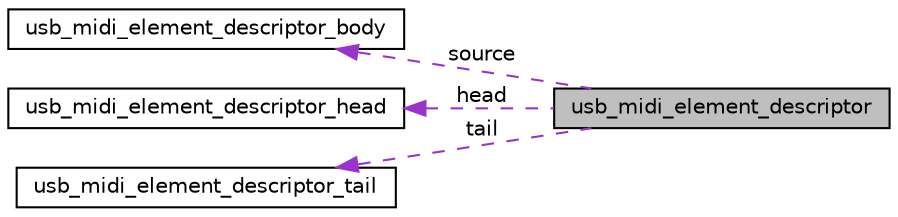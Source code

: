 digraph "usb_midi_element_descriptor"
{
  edge [fontname="Helvetica",fontsize="10",labelfontname="Helvetica",labelfontsize="10"];
  node [fontname="Helvetica",fontsize="10",shape=record];
  rankdir="LR";
  Node1 [label="usb_midi_element_descriptor",height=0.2,width=0.4,color="black", fillcolor="grey75", style="filled", fontcolor="black"];
  Node2 -> Node1 [dir="back",color="darkorchid3",fontsize="10",style="dashed",label=" source" ,fontname="Helvetica"];
  Node2 [label="usb_midi_element_descriptor_body",height=0.2,width=0.4,color="black", fillcolor="white", style="filled",URL="$structusb__midi__element__descriptor__body.html"];
  Node3 -> Node1 [dir="back",color="darkorchid3",fontsize="10",style="dashed",label=" head" ,fontname="Helvetica"];
  Node3 [label="usb_midi_element_descriptor_head",height=0.2,width=0.4,color="black", fillcolor="white", style="filled",URL="$structusb__midi__element__descriptor__head.html"];
  Node4 -> Node1 [dir="back",color="darkorchid3",fontsize="10",style="dashed",label=" tail" ,fontname="Helvetica"];
  Node4 [label="usb_midi_element_descriptor_tail",height=0.2,width=0.4,color="black", fillcolor="white", style="filled",URL="$structusb__midi__element__descriptor__tail.html"];
}
